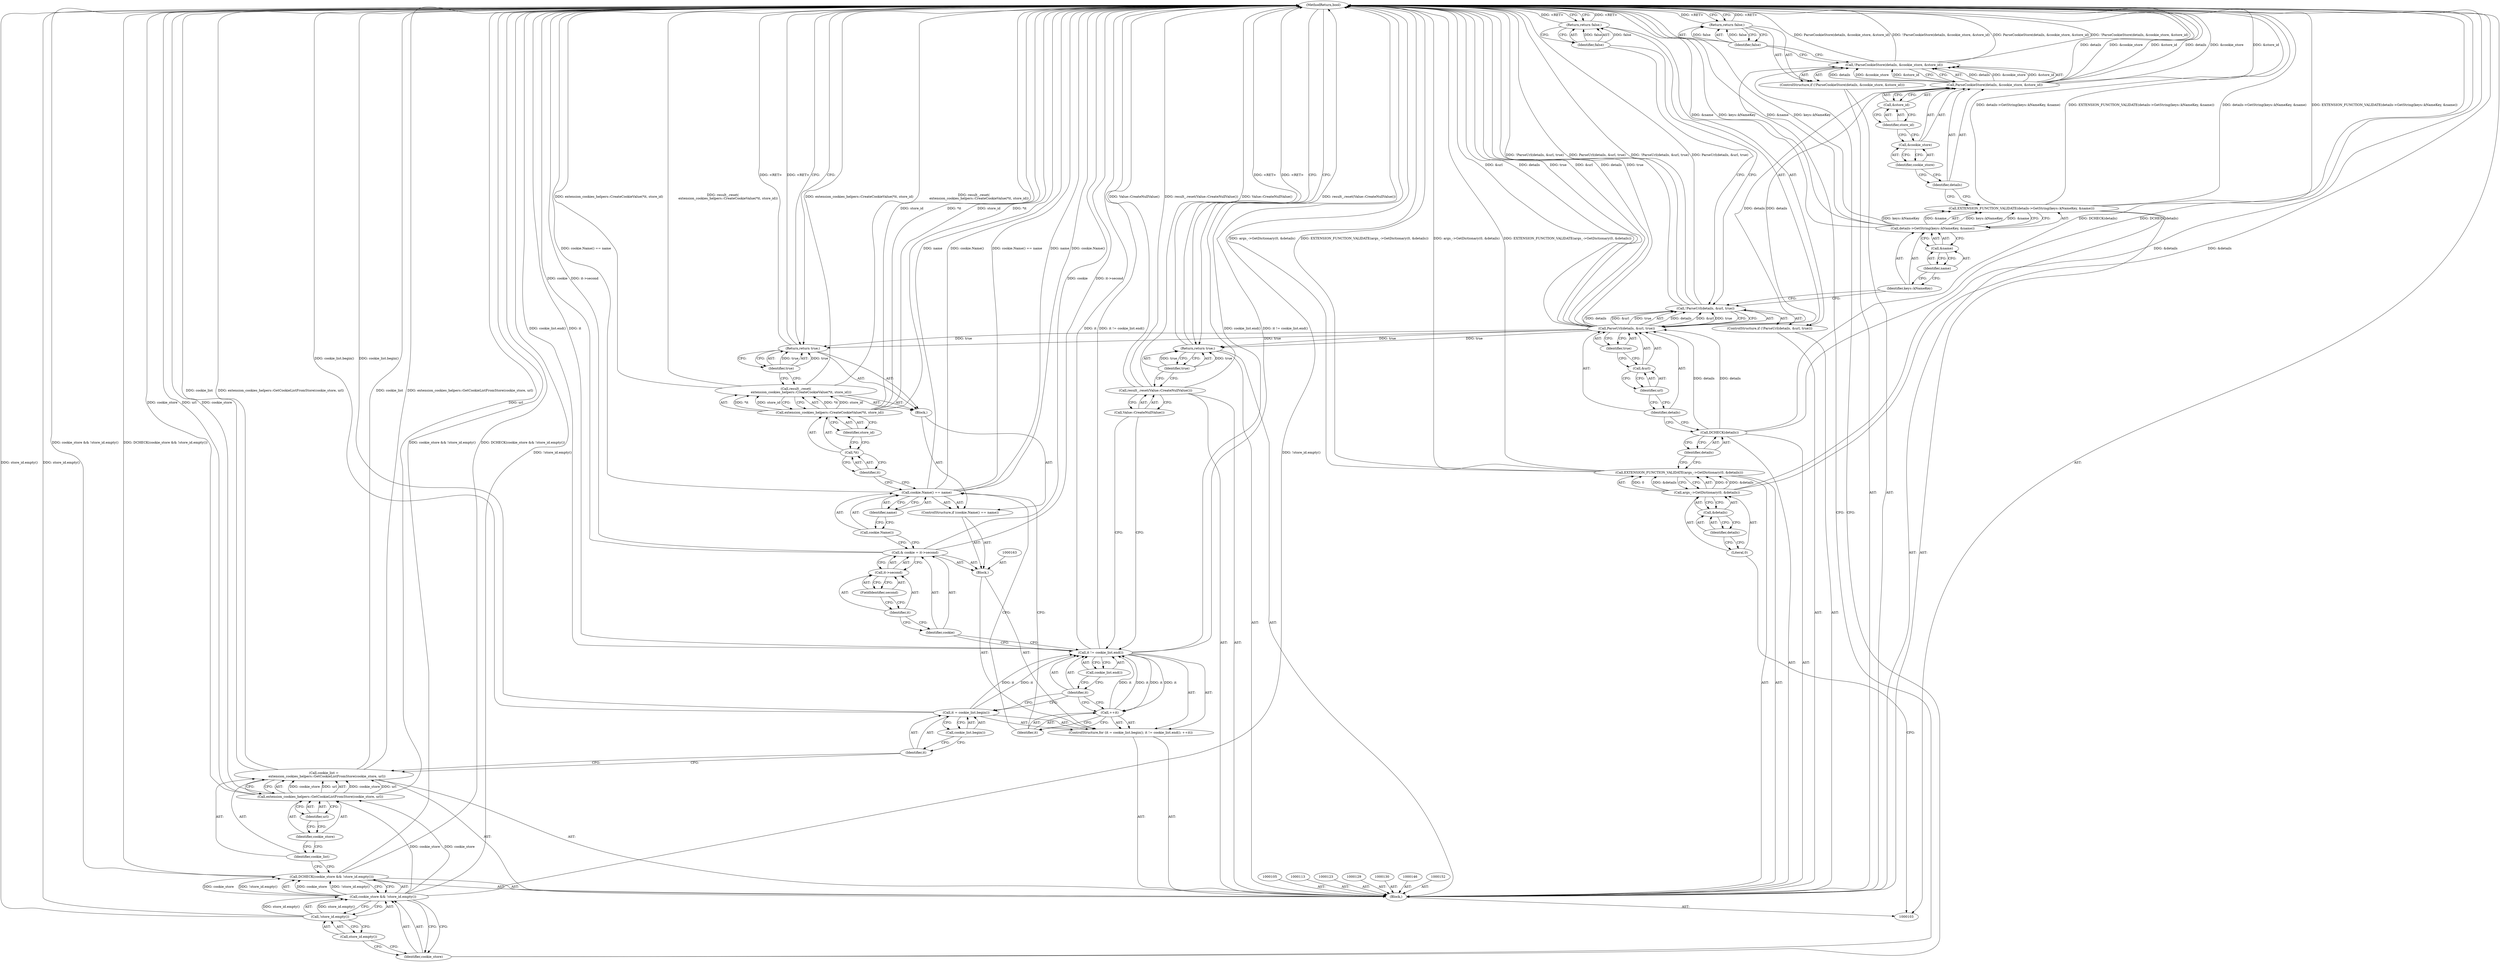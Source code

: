 digraph "0_Chrome_b7e899141194fa27d55a990e38ae8bdcc5183a90_1" {
"1000185" [label="(MethodReturn,bool)"];
"1000104" [label="(Block,)"];
"1000124" [label="(Call,EXTENSION_FUNCTION_VALIDATE(details->GetString(keys::kNameKey, &name)))"];
"1000125" [label="(Call,details->GetString(keys::kNameKey, &name))"];
"1000126" [label="(Identifier,keys::kNameKey)"];
"1000127" [label="(Call,&name)"];
"1000128" [label="(Identifier,name)"];
"1000131" [label="(ControlStructure,if (!ParseCookieStore(details, &cookie_store, &store_id)))"];
"1000134" [label="(Identifier,details)"];
"1000135" [label="(Call,&cookie_store)"];
"1000136" [label="(Identifier,cookie_store)"];
"1000137" [label="(Call,&store_id)"];
"1000138" [label="(Identifier,store_id)"];
"1000132" [label="(Call,!ParseCookieStore(details, &cookie_store, &store_id))"];
"1000133" [label="(Call,ParseCookieStore(details, &cookie_store, &store_id))"];
"1000140" [label="(Identifier,false)"];
"1000139" [label="(Return,return false;)"];
"1000142" [label="(Call,cookie_store && !store_id.empty())"];
"1000143" [label="(Identifier,cookie_store)"];
"1000144" [label="(Call,!store_id.empty())"];
"1000145" [label="(Call,store_id.empty())"];
"1000141" [label="(Call,DCHECK(cookie_store && !store_id.empty()))"];
"1000147" [label="(Call,cookie_list =\n      extension_cookies_helpers::GetCookieListFromStore(cookie_store, url))"];
"1000148" [label="(Identifier,cookie_list)"];
"1000150" [label="(Identifier,cookie_store)"];
"1000149" [label="(Call,extension_cookies_helpers::GetCookieListFromStore(cookie_store, url))"];
"1000151" [label="(Identifier,url)"];
"1000156" [label="(Call,cookie_list.begin())"];
"1000153" [label="(ControlStructure,for (it = cookie_list.begin(); it != cookie_list.end(); ++it))"];
"1000157" [label="(Call,it != cookie_list.end())"];
"1000158" [label="(Identifier,it)"];
"1000159" [label="(Call,cookie_list.end())"];
"1000160" [label="(Call,++it)"];
"1000161" [label="(Identifier,it)"];
"1000154" [label="(Call,it = cookie_list.begin())"];
"1000155" [label="(Identifier,it)"];
"1000164" [label="(Call,& cookie = it->second)"];
"1000165" [label="(Identifier,cookie)"];
"1000162" [label="(Block,)"];
"1000166" [label="(Call,it->second)"];
"1000167" [label="(Identifier,it)"];
"1000168" [label="(FieldIdentifier,second)"];
"1000172" [label="(Identifier,name)"];
"1000173" [label="(Block,)"];
"1000169" [label="(ControlStructure,if (cookie.Name() == name))"];
"1000170" [label="(Call,cookie.Name() == name)"];
"1000171" [label="(Call,cookie.Name())"];
"1000174" [label="(Call,result_.reset(\n          extension_cookies_helpers::CreateCookieValue(*it, store_id)))"];
"1000175" [label="(Call,extension_cookies_helpers::CreateCookieValue(*it, store_id))"];
"1000176" [label="(Call,*it)"];
"1000177" [label="(Identifier,it)"];
"1000178" [label="(Identifier,store_id)"];
"1000180" [label="(Identifier,true)"];
"1000179" [label="(Return,return true;)"];
"1000182" [label="(Call,Value::CreateNullValue())"];
"1000181" [label="(Call,result_.reset(Value::CreateNullValue()))"];
"1000183" [label="(Return,return true;)"];
"1000184" [label="(Identifier,true)"];
"1000106" [label="(Call,EXTENSION_FUNCTION_VALIDATE(args_->GetDictionary(0, &details)))"];
"1000107" [label="(Call,args_->GetDictionary(0, &details))"];
"1000108" [label="(Literal,0)"];
"1000109" [label="(Call,&details)"];
"1000110" [label="(Identifier,details)"];
"1000112" [label="(Identifier,details)"];
"1000111" [label="(Call,DCHECK(details))"];
"1000117" [label="(Identifier,details)"];
"1000114" [label="(ControlStructure,if (!ParseUrl(details, &url, true)))"];
"1000118" [label="(Call,&url)"];
"1000119" [label="(Identifier,url)"];
"1000120" [label="(Identifier,true)"];
"1000115" [label="(Call,!ParseUrl(details, &url, true))"];
"1000116" [label="(Call,ParseUrl(details, &url, true))"];
"1000122" [label="(Identifier,false)"];
"1000121" [label="(Return,return false;)"];
"1000185" -> "1000103"  [label="AST: "];
"1000185" -> "1000121"  [label="CFG: "];
"1000185" -> "1000139"  [label="CFG: "];
"1000185" -> "1000179"  [label="CFG: "];
"1000185" -> "1000183"  [label="CFG: "];
"1000121" -> "1000185"  [label="DDG: <RET>"];
"1000183" -> "1000185"  [label="DDG: <RET>"];
"1000139" -> "1000185"  [label="DDG: <RET>"];
"1000179" -> "1000185"  [label="DDG: <RET>"];
"1000124" -> "1000185"  [label="DDG: details->GetString(keys::kNameKey, &name)"];
"1000124" -> "1000185"  [label="DDG: EXTENSION_FUNCTION_VALIDATE(details->GetString(keys::kNameKey, &name))"];
"1000157" -> "1000185"  [label="DDG: it != cookie_list.end()"];
"1000157" -> "1000185"  [label="DDG: cookie_list.end()"];
"1000157" -> "1000185"  [label="DDG: it"];
"1000164" -> "1000185"  [label="DDG: it->second"];
"1000164" -> "1000185"  [label="DDG: cookie"];
"1000181" -> "1000185"  [label="DDG: result_.reset(Value::CreateNullValue())"];
"1000181" -> "1000185"  [label="DDG: Value::CreateNullValue()"];
"1000115" -> "1000185"  [label="DDG: !ParseUrl(details, &url, true)"];
"1000115" -> "1000185"  [label="DDG: ParseUrl(details, &url, true)"];
"1000125" -> "1000185"  [label="DDG: &name"];
"1000125" -> "1000185"  [label="DDG: keys::kNameKey"];
"1000116" -> "1000185"  [label="DDG: &url"];
"1000116" -> "1000185"  [label="DDG: details"];
"1000116" -> "1000185"  [label="DDG: true"];
"1000132" -> "1000185"  [label="DDG: ParseCookieStore(details, &cookie_store, &store_id)"];
"1000132" -> "1000185"  [label="DDG: !ParseCookieStore(details, &cookie_store, &store_id)"];
"1000154" -> "1000185"  [label="DDG: cookie_list.begin()"];
"1000175" -> "1000185"  [label="DDG: store_id"];
"1000175" -> "1000185"  [label="DDG: *it"];
"1000170" -> "1000185"  [label="DDG: name"];
"1000170" -> "1000185"  [label="DDG: cookie.Name()"];
"1000170" -> "1000185"  [label="DDG: cookie.Name() == name"];
"1000141" -> "1000185"  [label="DDG: cookie_store && !store_id.empty()"];
"1000141" -> "1000185"  [label="DDG: DCHECK(cookie_store && !store_id.empty())"];
"1000106" -> "1000185"  [label="DDG: args_->GetDictionary(0, &details)"];
"1000106" -> "1000185"  [label="DDG: EXTENSION_FUNCTION_VALIDATE(args_->GetDictionary(0, &details))"];
"1000149" -> "1000185"  [label="DDG: url"];
"1000149" -> "1000185"  [label="DDG: cookie_store"];
"1000142" -> "1000185"  [label="DDG: !store_id.empty()"];
"1000133" -> "1000185"  [label="DDG: details"];
"1000133" -> "1000185"  [label="DDG: &cookie_store"];
"1000133" -> "1000185"  [label="DDG: &store_id"];
"1000147" -> "1000185"  [label="DDG: extension_cookies_helpers::GetCookieListFromStore(cookie_store, url)"];
"1000147" -> "1000185"  [label="DDG: cookie_list"];
"1000144" -> "1000185"  [label="DDG: store_id.empty()"];
"1000111" -> "1000185"  [label="DDG: DCHECK(details)"];
"1000174" -> "1000185"  [label="DDG: result_.reset(\n          extension_cookies_helpers::CreateCookieValue(*it, store_id))"];
"1000174" -> "1000185"  [label="DDG: extension_cookies_helpers::CreateCookieValue(*it, store_id)"];
"1000107" -> "1000185"  [label="DDG: &details"];
"1000104" -> "1000103"  [label="AST: "];
"1000105" -> "1000104"  [label="AST: "];
"1000106" -> "1000104"  [label="AST: "];
"1000111" -> "1000104"  [label="AST: "];
"1000113" -> "1000104"  [label="AST: "];
"1000114" -> "1000104"  [label="AST: "];
"1000123" -> "1000104"  [label="AST: "];
"1000124" -> "1000104"  [label="AST: "];
"1000129" -> "1000104"  [label="AST: "];
"1000130" -> "1000104"  [label="AST: "];
"1000131" -> "1000104"  [label="AST: "];
"1000141" -> "1000104"  [label="AST: "];
"1000146" -> "1000104"  [label="AST: "];
"1000147" -> "1000104"  [label="AST: "];
"1000152" -> "1000104"  [label="AST: "];
"1000153" -> "1000104"  [label="AST: "];
"1000181" -> "1000104"  [label="AST: "];
"1000183" -> "1000104"  [label="AST: "];
"1000124" -> "1000104"  [label="AST: "];
"1000124" -> "1000125"  [label="CFG: "];
"1000125" -> "1000124"  [label="AST: "];
"1000134" -> "1000124"  [label="CFG: "];
"1000124" -> "1000185"  [label="DDG: details->GetString(keys::kNameKey, &name)"];
"1000124" -> "1000185"  [label="DDG: EXTENSION_FUNCTION_VALIDATE(details->GetString(keys::kNameKey, &name))"];
"1000125" -> "1000124"  [label="DDG: keys::kNameKey"];
"1000125" -> "1000124"  [label="DDG: &name"];
"1000125" -> "1000124"  [label="AST: "];
"1000125" -> "1000127"  [label="CFG: "];
"1000126" -> "1000125"  [label="AST: "];
"1000127" -> "1000125"  [label="AST: "];
"1000124" -> "1000125"  [label="CFG: "];
"1000125" -> "1000185"  [label="DDG: &name"];
"1000125" -> "1000185"  [label="DDG: keys::kNameKey"];
"1000125" -> "1000124"  [label="DDG: keys::kNameKey"];
"1000125" -> "1000124"  [label="DDG: &name"];
"1000126" -> "1000125"  [label="AST: "];
"1000126" -> "1000115"  [label="CFG: "];
"1000128" -> "1000126"  [label="CFG: "];
"1000127" -> "1000125"  [label="AST: "];
"1000127" -> "1000128"  [label="CFG: "];
"1000128" -> "1000127"  [label="AST: "];
"1000125" -> "1000127"  [label="CFG: "];
"1000128" -> "1000127"  [label="AST: "];
"1000128" -> "1000126"  [label="CFG: "];
"1000127" -> "1000128"  [label="CFG: "];
"1000131" -> "1000104"  [label="AST: "];
"1000132" -> "1000131"  [label="AST: "];
"1000139" -> "1000131"  [label="AST: "];
"1000134" -> "1000133"  [label="AST: "];
"1000134" -> "1000124"  [label="CFG: "];
"1000136" -> "1000134"  [label="CFG: "];
"1000135" -> "1000133"  [label="AST: "];
"1000135" -> "1000136"  [label="CFG: "];
"1000136" -> "1000135"  [label="AST: "];
"1000138" -> "1000135"  [label="CFG: "];
"1000136" -> "1000135"  [label="AST: "];
"1000136" -> "1000134"  [label="CFG: "];
"1000135" -> "1000136"  [label="CFG: "];
"1000137" -> "1000133"  [label="AST: "];
"1000137" -> "1000138"  [label="CFG: "];
"1000138" -> "1000137"  [label="AST: "];
"1000133" -> "1000137"  [label="CFG: "];
"1000138" -> "1000137"  [label="AST: "];
"1000138" -> "1000135"  [label="CFG: "];
"1000137" -> "1000138"  [label="CFG: "];
"1000132" -> "1000131"  [label="AST: "];
"1000132" -> "1000133"  [label="CFG: "];
"1000133" -> "1000132"  [label="AST: "];
"1000140" -> "1000132"  [label="CFG: "];
"1000143" -> "1000132"  [label="CFG: "];
"1000132" -> "1000185"  [label="DDG: ParseCookieStore(details, &cookie_store, &store_id)"];
"1000132" -> "1000185"  [label="DDG: !ParseCookieStore(details, &cookie_store, &store_id)"];
"1000133" -> "1000132"  [label="DDG: details"];
"1000133" -> "1000132"  [label="DDG: &cookie_store"];
"1000133" -> "1000132"  [label="DDG: &store_id"];
"1000133" -> "1000132"  [label="AST: "];
"1000133" -> "1000137"  [label="CFG: "];
"1000134" -> "1000133"  [label="AST: "];
"1000135" -> "1000133"  [label="AST: "];
"1000137" -> "1000133"  [label="AST: "];
"1000132" -> "1000133"  [label="CFG: "];
"1000133" -> "1000185"  [label="DDG: details"];
"1000133" -> "1000185"  [label="DDG: &cookie_store"];
"1000133" -> "1000185"  [label="DDG: &store_id"];
"1000133" -> "1000132"  [label="DDG: details"];
"1000133" -> "1000132"  [label="DDG: &cookie_store"];
"1000133" -> "1000132"  [label="DDG: &store_id"];
"1000116" -> "1000133"  [label="DDG: details"];
"1000140" -> "1000139"  [label="AST: "];
"1000140" -> "1000132"  [label="CFG: "];
"1000139" -> "1000140"  [label="CFG: "];
"1000140" -> "1000139"  [label="DDG: false"];
"1000139" -> "1000131"  [label="AST: "];
"1000139" -> "1000140"  [label="CFG: "];
"1000140" -> "1000139"  [label="AST: "];
"1000185" -> "1000139"  [label="CFG: "];
"1000139" -> "1000185"  [label="DDG: <RET>"];
"1000140" -> "1000139"  [label="DDG: false"];
"1000142" -> "1000141"  [label="AST: "];
"1000142" -> "1000143"  [label="CFG: "];
"1000142" -> "1000144"  [label="CFG: "];
"1000143" -> "1000142"  [label="AST: "];
"1000144" -> "1000142"  [label="AST: "];
"1000141" -> "1000142"  [label="CFG: "];
"1000142" -> "1000185"  [label="DDG: !store_id.empty()"];
"1000142" -> "1000141"  [label="DDG: cookie_store"];
"1000142" -> "1000141"  [label="DDG: !store_id.empty()"];
"1000144" -> "1000142"  [label="DDG: store_id.empty()"];
"1000142" -> "1000149"  [label="DDG: cookie_store"];
"1000143" -> "1000142"  [label="AST: "];
"1000143" -> "1000132"  [label="CFG: "];
"1000145" -> "1000143"  [label="CFG: "];
"1000142" -> "1000143"  [label="CFG: "];
"1000144" -> "1000142"  [label="AST: "];
"1000144" -> "1000145"  [label="CFG: "];
"1000145" -> "1000144"  [label="AST: "];
"1000142" -> "1000144"  [label="CFG: "];
"1000144" -> "1000185"  [label="DDG: store_id.empty()"];
"1000144" -> "1000142"  [label="DDG: store_id.empty()"];
"1000145" -> "1000144"  [label="AST: "];
"1000145" -> "1000143"  [label="CFG: "];
"1000144" -> "1000145"  [label="CFG: "];
"1000141" -> "1000104"  [label="AST: "];
"1000141" -> "1000142"  [label="CFG: "];
"1000142" -> "1000141"  [label="AST: "];
"1000148" -> "1000141"  [label="CFG: "];
"1000141" -> "1000185"  [label="DDG: cookie_store && !store_id.empty()"];
"1000141" -> "1000185"  [label="DDG: DCHECK(cookie_store && !store_id.empty())"];
"1000142" -> "1000141"  [label="DDG: cookie_store"];
"1000142" -> "1000141"  [label="DDG: !store_id.empty()"];
"1000147" -> "1000104"  [label="AST: "];
"1000147" -> "1000149"  [label="CFG: "];
"1000148" -> "1000147"  [label="AST: "];
"1000149" -> "1000147"  [label="AST: "];
"1000155" -> "1000147"  [label="CFG: "];
"1000147" -> "1000185"  [label="DDG: extension_cookies_helpers::GetCookieListFromStore(cookie_store, url)"];
"1000147" -> "1000185"  [label="DDG: cookie_list"];
"1000149" -> "1000147"  [label="DDG: cookie_store"];
"1000149" -> "1000147"  [label="DDG: url"];
"1000148" -> "1000147"  [label="AST: "];
"1000148" -> "1000141"  [label="CFG: "];
"1000150" -> "1000148"  [label="CFG: "];
"1000150" -> "1000149"  [label="AST: "];
"1000150" -> "1000148"  [label="CFG: "];
"1000151" -> "1000150"  [label="CFG: "];
"1000149" -> "1000147"  [label="AST: "];
"1000149" -> "1000151"  [label="CFG: "];
"1000150" -> "1000149"  [label="AST: "];
"1000151" -> "1000149"  [label="AST: "];
"1000147" -> "1000149"  [label="CFG: "];
"1000149" -> "1000185"  [label="DDG: url"];
"1000149" -> "1000185"  [label="DDG: cookie_store"];
"1000149" -> "1000147"  [label="DDG: cookie_store"];
"1000149" -> "1000147"  [label="DDG: url"];
"1000142" -> "1000149"  [label="DDG: cookie_store"];
"1000151" -> "1000149"  [label="AST: "];
"1000151" -> "1000150"  [label="CFG: "];
"1000149" -> "1000151"  [label="CFG: "];
"1000156" -> "1000154"  [label="AST: "];
"1000156" -> "1000155"  [label="CFG: "];
"1000154" -> "1000156"  [label="CFG: "];
"1000153" -> "1000104"  [label="AST: "];
"1000154" -> "1000153"  [label="AST: "];
"1000157" -> "1000153"  [label="AST: "];
"1000160" -> "1000153"  [label="AST: "];
"1000162" -> "1000153"  [label="AST: "];
"1000157" -> "1000153"  [label="AST: "];
"1000157" -> "1000159"  [label="CFG: "];
"1000158" -> "1000157"  [label="AST: "];
"1000159" -> "1000157"  [label="AST: "];
"1000165" -> "1000157"  [label="CFG: "];
"1000182" -> "1000157"  [label="CFG: "];
"1000157" -> "1000185"  [label="DDG: it != cookie_list.end()"];
"1000157" -> "1000185"  [label="DDG: cookie_list.end()"];
"1000157" -> "1000185"  [label="DDG: it"];
"1000154" -> "1000157"  [label="DDG: it"];
"1000160" -> "1000157"  [label="DDG: it"];
"1000157" -> "1000160"  [label="DDG: it"];
"1000158" -> "1000157"  [label="AST: "];
"1000158" -> "1000154"  [label="CFG: "];
"1000158" -> "1000160"  [label="CFG: "];
"1000159" -> "1000158"  [label="CFG: "];
"1000159" -> "1000157"  [label="AST: "];
"1000159" -> "1000158"  [label="CFG: "];
"1000157" -> "1000159"  [label="CFG: "];
"1000160" -> "1000153"  [label="AST: "];
"1000160" -> "1000161"  [label="CFG: "];
"1000161" -> "1000160"  [label="AST: "];
"1000158" -> "1000160"  [label="CFG: "];
"1000160" -> "1000157"  [label="DDG: it"];
"1000157" -> "1000160"  [label="DDG: it"];
"1000161" -> "1000160"  [label="AST: "];
"1000161" -> "1000170"  [label="CFG: "];
"1000160" -> "1000161"  [label="CFG: "];
"1000154" -> "1000153"  [label="AST: "];
"1000154" -> "1000156"  [label="CFG: "];
"1000155" -> "1000154"  [label="AST: "];
"1000156" -> "1000154"  [label="AST: "];
"1000158" -> "1000154"  [label="CFG: "];
"1000154" -> "1000185"  [label="DDG: cookie_list.begin()"];
"1000154" -> "1000157"  [label="DDG: it"];
"1000155" -> "1000154"  [label="AST: "];
"1000155" -> "1000147"  [label="CFG: "];
"1000156" -> "1000155"  [label="CFG: "];
"1000164" -> "1000162"  [label="AST: "];
"1000164" -> "1000166"  [label="CFG: "];
"1000165" -> "1000164"  [label="AST: "];
"1000166" -> "1000164"  [label="AST: "];
"1000171" -> "1000164"  [label="CFG: "];
"1000164" -> "1000185"  [label="DDG: it->second"];
"1000164" -> "1000185"  [label="DDG: cookie"];
"1000165" -> "1000164"  [label="AST: "];
"1000165" -> "1000157"  [label="CFG: "];
"1000167" -> "1000165"  [label="CFG: "];
"1000162" -> "1000153"  [label="AST: "];
"1000163" -> "1000162"  [label="AST: "];
"1000164" -> "1000162"  [label="AST: "];
"1000169" -> "1000162"  [label="AST: "];
"1000166" -> "1000164"  [label="AST: "];
"1000166" -> "1000168"  [label="CFG: "];
"1000167" -> "1000166"  [label="AST: "];
"1000168" -> "1000166"  [label="AST: "];
"1000164" -> "1000166"  [label="CFG: "];
"1000167" -> "1000166"  [label="AST: "];
"1000167" -> "1000165"  [label="CFG: "];
"1000168" -> "1000167"  [label="CFG: "];
"1000168" -> "1000166"  [label="AST: "];
"1000168" -> "1000167"  [label="CFG: "];
"1000166" -> "1000168"  [label="CFG: "];
"1000172" -> "1000170"  [label="AST: "];
"1000172" -> "1000171"  [label="CFG: "];
"1000170" -> "1000172"  [label="CFG: "];
"1000173" -> "1000169"  [label="AST: "];
"1000174" -> "1000173"  [label="AST: "];
"1000179" -> "1000173"  [label="AST: "];
"1000169" -> "1000162"  [label="AST: "];
"1000170" -> "1000169"  [label="AST: "];
"1000173" -> "1000169"  [label="AST: "];
"1000170" -> "1000169"  [label="AST: "];
"1000170" -> "1000172"  [label="CFG: "];
"1000171" -> "1000170"  [label="AST: "];
"1000172" -> "1000170"  [label="AST: "];
"1000177" -> "1000170"  [label="CFG: "];
"1000161" -> "1000170"  [label="CFG: "];
"1000170" -> "1000185"  [label="DDG: name"];
"1000170" -> "1000185"  [label="DDG: cookie.Name()"];
"1000170" -> "1000185"  [label="DDG: cookie.Name() == name"];
"1000171" -> "1000170"  [label="AST: "];
"1000171" -> "1000164"  [label="CFG: "];
"1000172" -> "1000171"  [label="CFG: "];
"1000174" -> "1000173"  [label="AST: "];
"1000174" -> "1000175"  [label="CFG: "];
"1000175" -> "1000174"  [label="AST: "];
"1000180" -> "1000174"  [label="CFG: "];
"1000174" -> "1000185"  [label="DDG: result_.reset(\n          extension_cookies_helpers::CreateCookieValue(*it, store_id))"];
"1000174" -> "1000185"  [label="DDG: extension_cookies_helpers::CreateCookieValue(*it, store_id)"];
"1000175" -> "1000174"  [label="DDG: *it"];
"1000175" -> "1000174"  [label="DDG: store_id"];
"1000175" -> "1000174"  [label="AST: "];
"1000175" -> "1000178"  [label="CFG: "];
"1000176" -> "1000175"  [label="AST: "];
"1000178" -> "1000175"  [label="AST: "];
"1000174" -> "1000175"  [label="CFG: "];
"1000175" -> "1000185"  [label="DDG: store_id"];
"1000175" -> "1000185"  [label="DDG: *it"];
"1000175" -> "1000174"  [label="DDG: *it"];
"1000175" -> "1000174"  [label="DDG: store_id"];
"1000176" -> "1000175"  [label="AST: "];
"1000176" -> "1000177"  [label="CFG: "];
"1000177" -> "1000176"  [label="AST: "];
"1000178" -> "1000176"  [label="CFG: "];
"1000177" -> "1000176"  [label="AST: "];
"1000177" -> "1000170"  [label="CFG: "];
"1000176" -> "1000177"  [label="CFG: "];
"1000178" -> "1000175"  [label="AST: "];
"1000178" -> "1000176"  [label="CFG: "];
"1000175" -> "1000178"  [label="CFG: "];
"1000180" -> "1000179"  [label="AST: "];
"1000180" -> "1000174"  [label="CFG: "];
"1000179" -> "1000180"  [label="CFG: "];
"1000180" -> "1000179"  [label="DDG: true"];
"1000179" -> "1000173"  [label="AST: "];
"1000179" -> "1000180"  [label="CFG: "];
"1000180" -> "1000179"  [label="AST: "];
"1000185" -> "1000179"  [label="CFG: "];
"1000179" -> "1000185"  [label="DDG: <RET>"];
"1000180" -> "1000179"  [label="DDG: true"];
"1000116" -> "1000179"  [label="DDG: true"];
"1000182" -> "1000181"  [label="AST: "];
"1000182" -> "1000157"  [label="CFG: "];
"1000181" -> "1000182"  [label="CFG: "];
"1000181" -> "1000104"  [label="AST: "];
"1000181" -> "1000182"  [label="CFG: "];
"1000182" -> "1000181"  [label="AST: "];
"1000184" -> "1000181"  [label="CFG: "];
"1000181" -> "1000185"  [label="DDG: result_.reset(Value::CreateNullValue())"];
"1000181" -> "1000185"  [label="DDG: Value::CreateNullValue()"];
"1000183" -> "1000104"  [label="AST: "];
"1000183" -> "1000184"  [label="CFG: "];
"1000184" -> "1000183"  [label="AST: "];
"1000185" -> "1000183"  [label="CFG: "];
"1000183" -> "1000185"  [label="DDG: <RET>"];
"1000184" -> "1000183"  [label="DDG: true"];
"1000116" -> "1000183"  [label="DDG: true"];
"1000184" -> "1000183"  [label="AST: "];
"1000184" -> "1000181"  [label="CFG: "];
"1000183" -> "1000184"  [label="CFG: "];
"1000184" -> "1000183"  [label="DDG: true"];
"1000106" -> "1000104"  [label="AST: "];
"1000106" -> "1000107"  [label="CFG: "];
"1000107" -> "1000106"  [label="AST: "];
"1000112" -> "1000106"  [label="CFG: "];
"1000106" -> "1000185"  [label="DDG: args_->GetDictionary(0, &details)"];
"1000106" -> "1000185"  [label="DDG: EXTENSION_FUNCTION_VALIDATE(args_->GetDictionary(0, &details))"];
"1000107" -> "1000106"  [label="DDG: 0"];
"1000107" -> "1000106"  [label="DDG: &details"];
"1000107" -> "1000106"  [label="AST: "];
"1000107" -> "1000109"  [label="CFG: "];
"1000108" -> "1000107"  [label="AST: "];
"1000109" -> "1000107"  [label="AST: "];
"1000106" -> "1000107"  [label="CFG: "];
"1000107" -> "1000185"  [label="DDG: &details"];
"1000107" -> "1000106"  [label="DDG: 0"];
"1000107" -> "1000106"  [label="DDG: &details"];
"1000108" -> "1000107"  [label="AST: "];
"1000108" -> "1000103"  [label="CFG: "];
"1000110" -> "1000108"  [label="CFG: "];
"1000109" -> "1000107"  [label="AST: "];
"1000109" -> "1000110"  [label="CFG: "];
"1000110" -> "1000109"  [label="AST: "];
"1000107" -> "1000109"  [label="CFG: "];
"1000110" -> "1000109"  [label="AST: "];
"1000110" -> "1000108"  [label="CFG: "];
"1000109" -> "1000110"  [label="CFG: "];
"1000112" -> "1000111"  [label="AST: "];
"1000112" -> "1000106"  [label="CFG: "];
"1000111" -> "1000112"  [label="CFG: "];
"1000111" -> "1000104"  [label="AST: "];
"1000111" -> "1000112"  [label="CFG: "];
"1000112" -> "1000111"  [label="AST: "];
"1000117" -> "1000111"  [label="CFG: "];
"1000111" -> "1000185"  [label="DDG: DCHECK(details)"];
"1000111" -> "1000116"  [label="DDG: details"];
"1000117" -> "1000116"  [label="AST: "];
"1000117" -> "1000111"  [label="CFG: "];
"1000119" -> "1000117"  [label="CFG: "];
"1000114" -> "1000104"  [label="AST: "];
"1000115" -> "1000114"  [label="AST: "];
"1000121" -> "1000114"  [label="AST: "];
"1000118" -> "1000116"  [label="AST: "];
"1000118" -> "1000119"  [label="CFG: "];
"1000119" -> "1000118"  [label="AST: "];
"1000120" -> "1000118"  [label="CFG: "];
"1000119" -> "1000118"  [label="AST: "];
"1000119" -> "1000117"  [label="CFG: "];
"1000118" -> "1000119"  [label="CFG: "];
"1000120" -> "1000116"  [label="AST: "];
"1000120" -> "1000118"  [label="CFG: "];
"1000116" -> "1000120"  [label="CFG: "];
"1000115" -> "1000114"  [label="AST: "];
"1000115" -> "1000116"  [label="CFG: "];
"1000116" -> "1000115"  [label="AST: "];
"1000122" -> "1000115"  [label="CFG: "];
"1000126" -> "1000115"  [label="CFG: "];
"1000115" -> "1000185"  [label="DDG: !ParseUrl(details, &url, true)"];
"1000115" -> "1000185"  [label="DDG: ParseUrl(details, &url, true)"];
"1000116" -> "1000115"  [label="DDG: details"];
"1000116" -> "1000115"  [label="DDG: &url"];
"1000116" -> "1000115"  [label="DDG: true"];
"1000116" -> "1000115"  [label="AST: "];
"1000116" -> "1000120"  [label="CFG: "];
"1000117" -> "1000116"  [label="AST: "];
"1000118" -> "1000116"  [label="AST: "];
"1000120" -> "1000116"  [label="AST: "];
"1000115" -> "1000116"  [label="CFG: "];
"1000116" -> "1000185"  [label="DDG: &url"];
"1000116" -> "1000185"  [label="DDG: details"];
"1000116" -> "1000185"  [label="DDG: true"];
"1000116" -> "1000115"  [label="DDG: details"];
"1000116" -> "1000115"  [label="DDG: &url"];
"1000116" -> "1000115"  [label="DDG: true"];
"1000111" -> "1000116"  [label="DDG: details"];
"1000116" -> "1000133"  [label="DDG: details"];
"1000116" -> "1000179"  [label="DDG: true"];
"1000116" -> "1000183"  [label="DDG: true"];
"1000122" -> "1000121"  [label="AST: "];
"1000122" -> "1000115"  [label="CFG: "];
"1000121" -> "1000122"  [label="CFG: "];
"1000122" -> "1000121"  [label="DDG: false"];
"1000121" -> "1000114"  [label="AST: "];
"1000121" -> "1000122"  [label="CFG: "];
"1000122" -> "1000121"  [label="AST: "];
"1000185" -> "1000121"  [label="CFG: "];
"1000121" -> "1000185"  [label="DDG: <RET>"];
"1000122" -> "1000121"  [label="DDG: false"];
}

